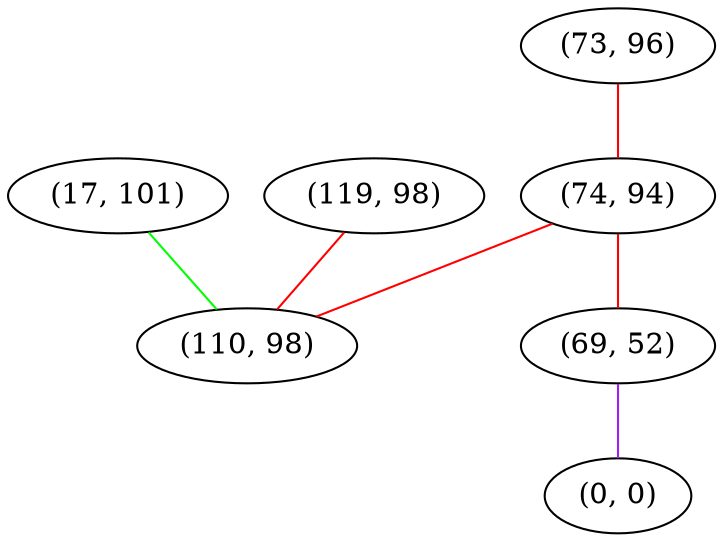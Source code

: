graph "" {
"(17, 101)";
"(73, 96)";
"(74, 94)";
"(119, 98)";
"(69, 52)";
"(0, 0)";
"(110, 98)";
"(17, 101)" -- "(110, 98)"  [color=green, key=0, weight=2];
"(73, 96)" -- "(74, 94)"  [color=red, key=0, weight=1];
"(74, 94)" -- "(110, 98)"  [color=red, key=0, weight=1];
"(74, 94)" -- "(69, 52)"  [color=red, key=0, weight=1];
"(119, 98)" -- "(110, 98)"  [color=red, key=0, weight=1];
"(69, 52)" -- "(0, 0)"  [color=purple, key=0, weight=4];
}

